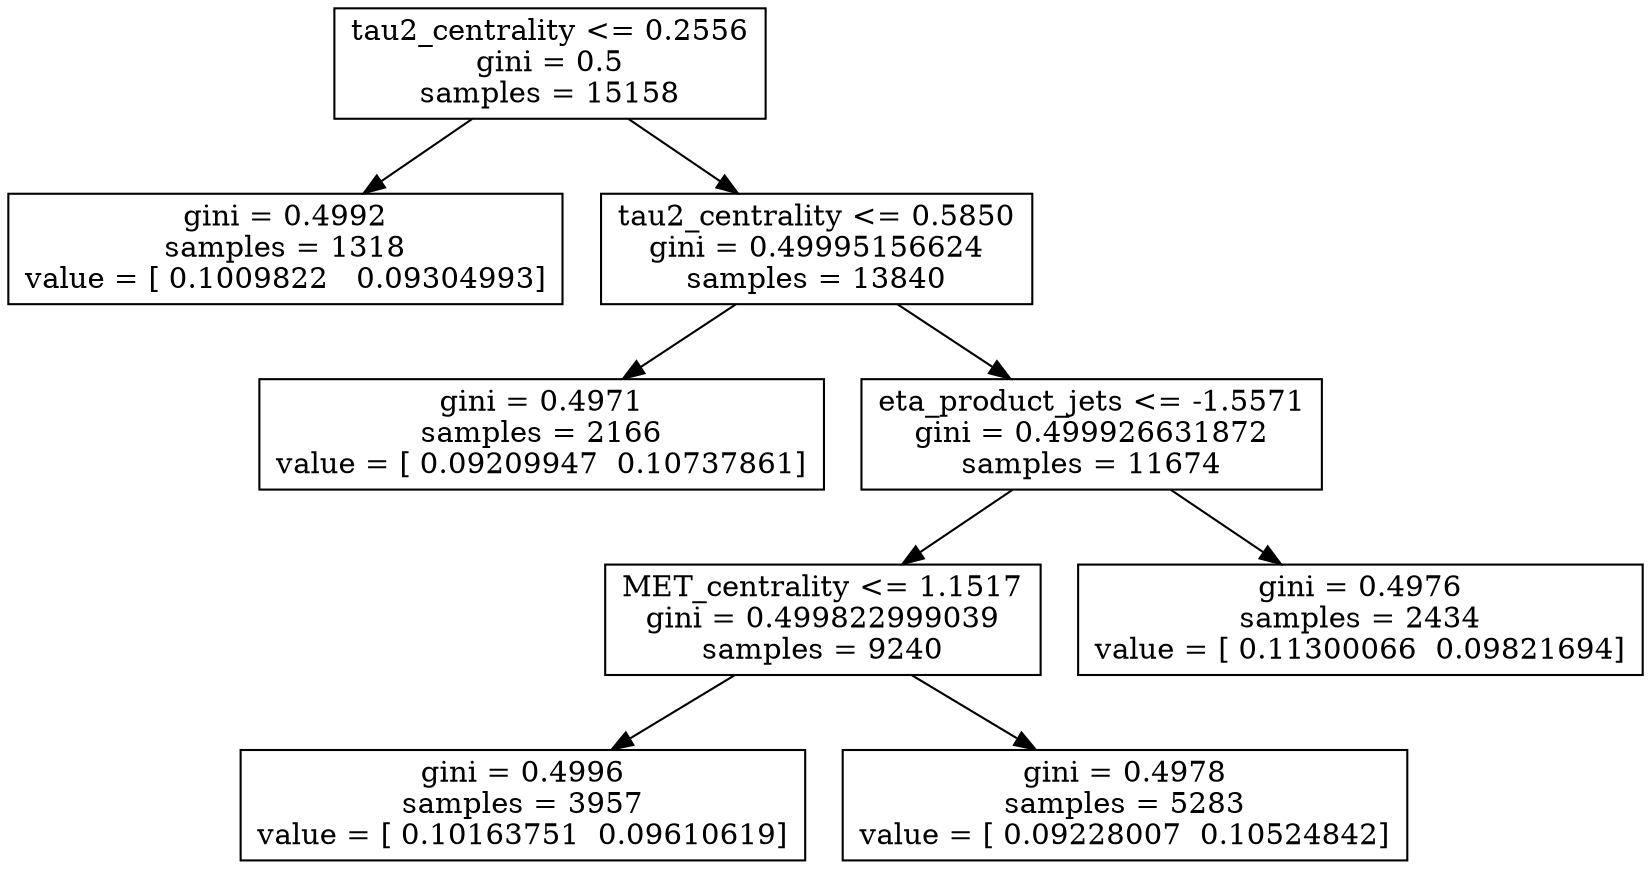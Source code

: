 digraph Tree {
0 [label="tau2_centrality <= 0.2556\ngini = 0.5\nsamples = 15158", shape="box"] ;
1 [label="gini = 0.4992\nsamples = 1318\nvalue = [ 0.1009822   0.09304993]", shape="box"] ;
0 -> 1 ;
2 [label="tau2_centrality <= 0.5850\ngini = 0.49995156624\nsamples = 13840", shape="box"] ;
0 -> 2 ;
3 [label="gini = 0.4971\nsamples = 2166\nvalue = [ 0.09209947  0.10737861]", shape="box"] ;
2 -> 3 ;
4 [label="eta_product_jets <= -1.5571\ngini = 0.499926631872\nsamples = 11674", shape="box"] ;
2 -> 4 ;
5 [label="MET_centrality <= 1.1517\ngini = 0.499822999039\nsamples = 9240", shape="box"] ;
4 -> 5 ;
6 [label="gini = 0.4996\nsamples = 3957\nvalue = [ 0.10163751  0.09610619]", shape="box"] ;
5 -> 6 ;
7 [label="gini = 0.4978\nsamples = 5283\nvalue = [ 0.09228007  0.10524842]", shape="box"] ;
5 -> 7 ;
8 [label="gini = 0.4976\nsamples = 2434\nvalue = [ 0.11300066  0.09821694]", shape="box"] ;
4 -> 8 ;
}